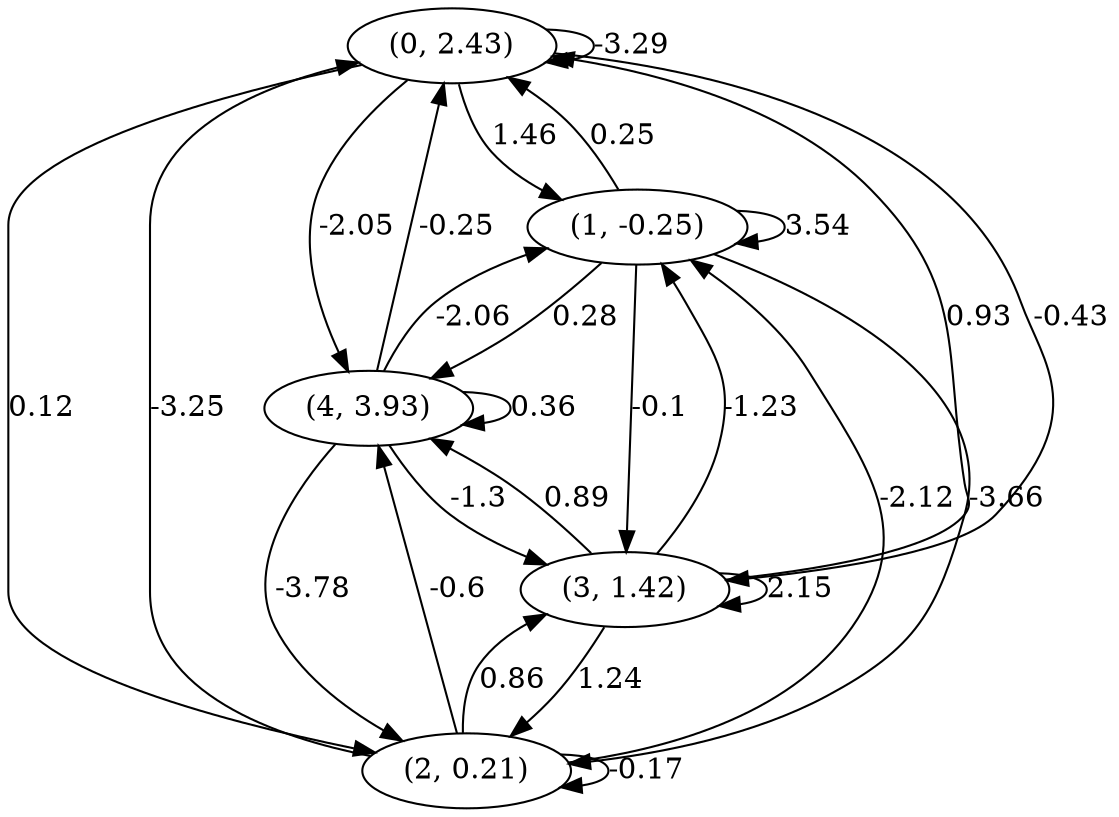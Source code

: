 digraph {
    0 [ label = "(0, 2.43)" ]
    1 [ label = "(1, -0.25)" ]
    2 [ label = "(2, 0.21)" ]
    3 [ label = "(3, 1.42)" ]
    4 [ label = "(4, 3.93)" ]
    0 -> 0 [ label = "-3.29" ]
    1 -> 1 [ label = "3.54" ]
    2 -> 2 [ label = "-0.17" ]
    3 -> 3 [ label = "2.15" ]
    4 -> 4 [ label = "0.36" ]
    1 -> 0 [ label = "0.25" ]
    2 -> 0 [ label = "-3.25" ]
    3 -> 0 [ label = "0.93" ]
    4 -> 0 [ label = "-0.25" ]
    0 -> 1 [ label = "1.46" ]
    2 -> 1 [ label = "-2.12" ]
    3 -> 1 [ label = "-1.23" ]
    4 -> 1 [ label = "-2.06" ]
    0 -> 2 [ label = "0.12" ]
    1 -> 2 [ label = "-3.66" ]
    3 -> 2 [ label = "1.24" ]
    4 -> 2 [ label = "-3.78" ]
    0 -> 3 [ label = "-0.43" ]
    1 -> 3 [ label = "-0.1" ]
    2 -> 3 [ label = "0.86" ]
    4 -> 3 [ label = "-1.3" ]
    0 -> 4 [ label = "-2.05" ]
    1 -> 4 [ label = "0.28" ]
    2 -> 4 [ label = "-0.6" ]
    3 -> 4 [ label = "0.89" ]
}

